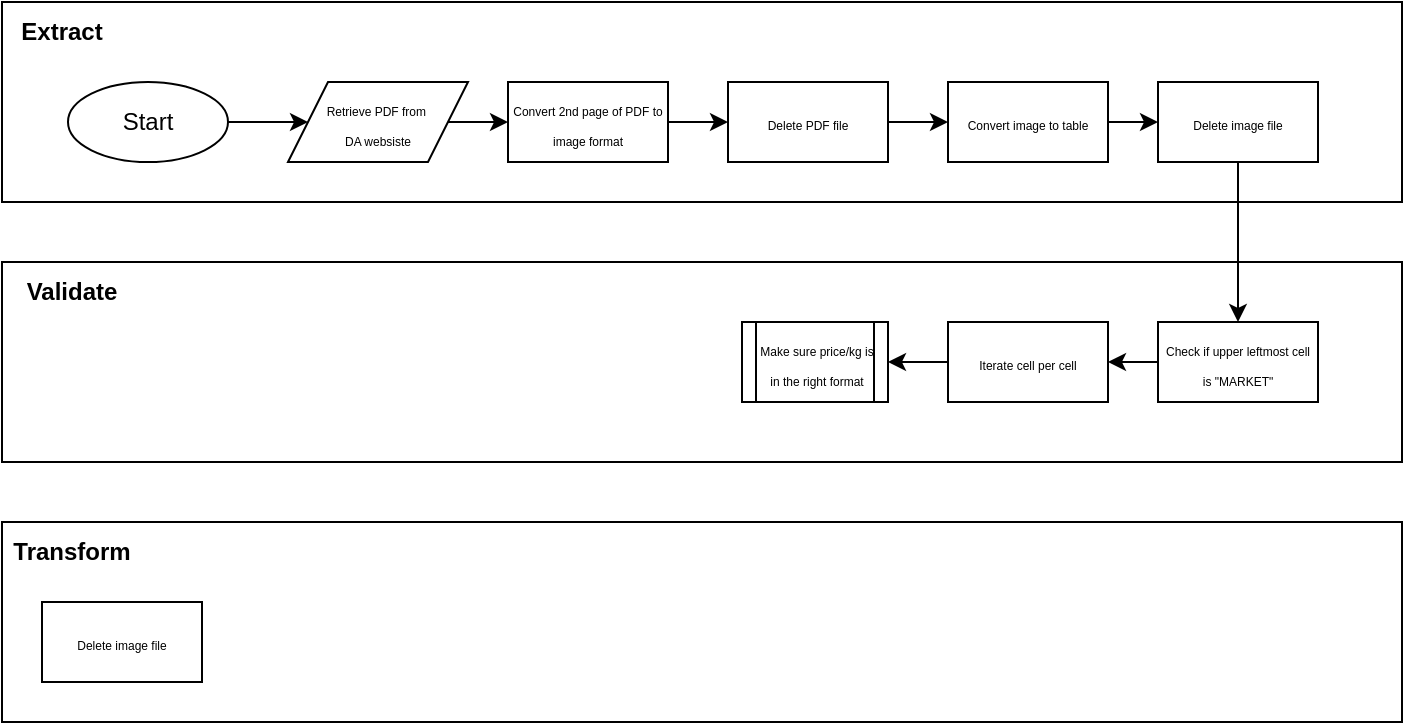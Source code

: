 <mxfile version="25.0.1" pages="2">
  <diagram name="Page-1" id="Taz9MMrUQwkVHSaPwfdj">
    <mxGraphModel dx="1195" dy="789" grid="1" gridSize="10" guides="1" tooltips="1" connect="1" arrows="1" fold="1" page="1" pageScale="1" pageWidth="850" pageHeight="1100" math="0" shadow="0">
      <root>
        <mxCell id="0" />
        <mxCell id="1" parent="0" />
        <mxCell id="uRFLPqVBR50l1eexenR8-19" value="" style="rounded=0;whiteSpace=wrap;html=1;fillColor=none;" vertex="1" parent="1">
          <mxGeometry x="80" y="60" width="700" height="100" as="geometry" />
        </mxCell>
        <mxCell id="uRFLPqVBR50l1eexenR8-9" style="edgeStyle=orthogonalEdgeStyle;rounded=0;orthogonalLoop=1;jettySize=auto;html=1;" edge="1" parent="1" source="uRFLPqVBR50l1eexenR8-4">
          <mxGeometry relative="1" as="geometry">
            <mxPoint x="333" y="120.0" as="targetPoint" />
          </mxGeometry>
        </mxCell>
        <mxCell id="uRFLPqVBR50l1eexenR8-4" value="&lt;font style=&quot;font-size: 6px;&quot;&gt;Retrieve PDF from&amp;nbsp;&lt;br&gt;DA websiste&lt;/font&gt;" style="shape=parallelogram;perimeter=parallelogramPerimeter;whiteSpace=wrap;html=1;fixedSize=1;" vertex="1" parent="1">
          <mxGeometry x="223" y="100" width="90" height="40" as="geometry" />
        </mxCell>
        <mxCell id="uRFLPqVBR50l1eexenR8-8" style="edgeStyle=orthogonalEdgeStyle;rounded=0;orthogonalLoop=1;jettySize=auto;html=1;entryX=0;entryY=0.5;entryDx=0;entryDy=0;" edge="1" parent="1" source="uRFLPqVBR50l1eexenR8-6" target="uRFLPqVBR50l1eexenR8-4">
          <mxGeometry relative="1" as="geometry" />
        </mxCell>
        <mxCell id="uRFLPqVBR50l1eexenR8-6" value="Start" style="ellipse;whiteSpace=wrap;html=1;" vertex="1" parent="1">
          <mxGeometry x="113" y="100" width="80" height="40" as="geometry" />
        </mxCell>
        <mxCell id="uRFLPqVBR50l1eexenR8-14" style="edgeStyle=orthogonalEdgeStyle;rounded=0;orthogonalLoop=1;jettySize=auto;html=1;" edge="1" parent="1" source="uRFLPqVBR50l1eexenR8-11" target="uRFLPqVBR50l1eexenR8-13">
          <mxGeometry relative="1" as="geometry" />
        </mxCell>
        <mxCell id="uRFLPqVBR50l1eexenR8-11" value="&lt;font style=&quot;font-size: 6px;&quot;&gt;Convert 2nd page of PDF to image format&lt;/font&gt;" style="rounded=0;whiteSpace=wrap;html=1;" vertex="1" parent="1">
          <mxGeometry x="333" y="100" width="80" height="40" as="geometry" />
        </mxCell>
        <mxCell id="uRFLPqVBR50l1eexenR8-16" style="edgeStyle=orthogonalEdgeStyle;rounded=0;orthogonalLoop=1;jettySize=auto;html=1;" edge="1" parent="1" source="uRFLPqVBR50l1eexenR8-13" target="uRFLPqVBR50l1eexenR8-15">
          <mxGeometry relative="1" as="geometry" />
        </mxCell>
        <mxCell id="uRFLPqVBR50l1eexenR8-13" value="&lt;font style=&quot;font-size: 6px;&quot;&gt;Delete PDF file&lt;/font&gt;" style="rounded=0;whiteSpace=wrap;html=1;" vertex="1" parent="1">
          <mxGeometry x="443" y="100" width="80" height="40" as="geometry" />
        </mxCell>
        <mxCell id="uRFLPqVBR50l1eexenR8-18" style="edgeStyle=orthogonalEdgeStyle;rounded=0;orthogonalLoop=1;jettySize=auto;html=1;" edge="1" parent="1" source="uRFLPqVBR50l1eexenR8-15" target="uRFLPqVBR50l1eexenR8-17">
          <mxGeometry relative="1" as="geometry" />
        </mxCell>
        <mxCell id="uRFLPqVBR50l1eexenR8-15" value="&lt;font style=&quot;font-size: 6px;&quot;&gt;Convert image to table&lt;/font&gt;" style="rounded=0;whiteSpace=wrap;html=1;" vertex="1" parent="1">
          <mxGeometry x="553" y="100" width="80" height="40" as="geometry" />
        </mxCell>
        <mxCell id="uRFLPqVBR50l1eexenR8-24" style="edgeStyle=orthogonalEdgeStyle;rounded=0;orthogonalLoop=1;jettySize=auto;html=1;" edge="1" parent="1" source="uRFLPqVBR50l1eexenR8-17" target="uRFLPqVBR50l1eexenR8-22">
          <mxGeometry relative="1" as="geometry" />
        </mxCell>
        <mxCell id="uRFLPqVBR50l1eexenR8-17" value="&lt;div&gt;&lt;font style=&quot;font-size: 6px;&quot;&gt;Delete image file&lt;/font&gt;&lt;/div&gt;" style="rounded=0;whiteSpace=wrap;html=1;" vertex="1" parent="1">
          <mxGeometry x="658" y="100" width="80" height="40" as="geometry" />
        </mxCell>
        <mxCell id="uRFLPqVBR50l1eexenR8-20" value="&lt;b&gt;Extract&lt;/b&gt;" style="text;html=1;align=center;verticalAlign=middle;whiteSpace=wrap;rounded=0;" vertex="1" parent="1">
          <mxGeometry x="80" y="60" width="60" height="30" as="geometry" />
        </mxCell>
        <mxCell id="uRFLPqVBR50l1eexenR8-21" value="" style="rounded=0;whiteSpace=wrap;html=1;fillColor=none;" vertex="1" parent="1">
          <mxGeometry x="80" y="190" width="700" height="100" as="geometry" />
        </mxCell>
        <mxCell id="uRFLPqVBR50l1eexenR8-29" style="edgeStyle=orthogonalEdgeStyle;rounded=0;orthogonalLoop=1;jettySize=auto;html=1;entryX=1;entryY=0.5;entryDx=0;entryDy=0;" edge="1" parent="1" source="uRFLPqVBR50l1eexenR8-22" target="uRFLPqVBR50l1eexenR8-28">
          <mxGeometry relative="1" as="geometry" />
        </mxCell>
        <mxCell id="uRFLPqVBR50l1eexenR8-22" value="&lt;font style=&quot;font-size: 6px;&quot;&gt;Check if upper leftmost cell is &quot;MARKET&quot;&lt;/font&gt;" style="rounded=0;whiteSpace=wrap;html=1;" vertex="1" parent="1">
          <mxGeometry x="658" y="220" width="80" height="40" as="geometry" />
        </mxCell>
        <mxCell id="uRFLPqVBR50l1eexenR8-23" value="&lt;b&gt;Validate&lt;/b&gt;" style="text;html=1;align=center;verticalAlign=middle;whiteSpace=wrap;rounded=0;" vertex="1" parent="1">
          <mxGeometry x="80" y="190" width="70" height="30" as="geometry" />
        </mxCell>
        <mxCell id="uRFLPqVBR50l1eexenR8-25" value="" style="rounded=0;whiteSpace=wrap;html=1;fillColor=none;" vertex="1" parent="1">
          <mxGeometry x="80" y="320" width="700" height="100" as="geometry" />
        </mxCell>
        <mxCell id="uRFLPqVBR50l1eexenR8-26" value="&lt;b&gt;Transform&lt;/b&gt;" style="text;html=1;align=center;verticalAlign=middle;whiteSpace=wrap;rounded=0;" vertex="1" parent="1">
          <mxGeometry x="80" y="320" width="70" height="30" as="geometry" />
        </mxCell>
        <mxCell id="uRFLPqVBR50l1eexenR8-27" value="&lt;div&gt;&lt;font style=&quot;font-size: 6px;&quot;&gt;Delete image file&lt;/font&gt;&lt;/div&gt;" style="rounded=0;whiteSpace=wrap;html=1;" vertex="1" parent="1">
          <mxGeometry x="100" y="360" width="80" height="40" as="geometry" />
        </mxCell>
        <mxCell id="uRFLPqVBR50l1eexenR8-31" style="edgeStyle=orthogonalEdgeStyle;rounded=0;orthogonalLoop=1;jettySize=auto;html=1;" edge="1" parent="1" source="uRFLPqVBR50l1eexenR8-28" target="uRFLPqVBR50l1eexenR8-30">
          <mxGeometry relative="1" as="geometry" />
        </mxCell>
        <mxCell id="uRFLPqVBR50l1eexenR8-28" value="&lt;font style=&quot;font-size: 6px;&quot;&gt;Iterate cell per cell&lt;/font&gt;" style="rounded=0;whiteSpace=wrap;html=1;" vertex="1" parent="1">
          <mxGeometry x="553" y="220" width="80" height="40" as="geometry" />
        </mxCell>
        <mxCell id="uRFLPqVBR50l1eexenR8-30" value="&lt;font style=&quot;font-size: 6px;&quot;&gt;Make sure price/kg is in the right format&lt;/font&gt;" style="shape=process;whiteSpace=wrap;html=1;backgroundOutline=1;" vertex="1" parent="1">
          <mxGeometry x="450" y="220" width="73" height="40" as="geometry" />
        </mxCell>
      </root>
    </mxGraphModel>
  </diagram>
  <diagram id="PaQfrI_eKb-KFJp3KzOU" name="Page-2">
    <mxGraphModel dx="412" dy="823" grid="1" gridSize="10" guides="1" tooltips="1" connect="1" arrows="1" fold="1" page="1" pageScale="1" pageWidth="850" pageHeight="1100" math="0" shadow="0">
      <root>
        <mxCell id="0" />
        <mxCell id="1" parent="0" />
        <mxCell id="R_Mr48eDDLdYU1NkXM9R-20" value="Price" style="shape=table;startSize=30;container=1;collapsible=1;childLayout=tableLayout;fixedRows=1;rowLines=0;fontStyle=1;align=center;resizeLast=1;html=1;whiteSpace=wrap;" vertex="1" parent="1">
          <mxGeometry x="270" y="80" width="180" height="270" as="geometry" />
        </mxCell>
        <mxCell id="R_Mr48eDDLdYU1NkXM9R-21" value="" style="shape=tableRow;horizontal=0;startSize=0;swimlaneHead=0;swimlaneBody=0;fillColor=none;collapsible=0;dropTarget=0;points=[[0,0.5],[1,0.5]];portConstraint=eastwest;top=0;left=0;right=0;bottom=0;html=1;" vertex="1" parent="R_Mr48eDDLdYU1NkXM9R-20">
          <mxGeometry y="30" width="180" height="30" as="geometry" />
        </mxCell>
        <mxCell id="R_Mr48eDDLdYU1NkXM9R-22" value="PK" style="shape=partialRectangle;connectable=0;fillColor=none;top=0;left=0;bottom=0;right=0;fontStyle=1;overflow=hidden;html=1;whiteSpace=wrap;" vertex="1" parent="R_Mr48eDDLdYU1NkXM9R-21">
          <mxGeometry width="60" height="30" as="geometry">
            <mxRectangle width="60" height="30" as="alternateBounds" />
          </mxGeometry>
        </mxCell>
        <mxCell id="R_Mr48eDDLdYU1NkXM9R-23" value="Id" style="shape=partialRectangle;connectable=0;fillColor=none;top=0;left=0;bottom=0;right=0;align=left;spacingLeft=6;fontStyle=5;overflow=hidden;html=1;whiteSpace=wrap;" vertex="1" parent="R_Mr48eDDLdYU1NkXM9R-21">
          <mxGeometry x="60" width="120" height="30" as="geometry">
            <mxRectangle width="120" height="30" as="alternateBounds" />
          </mxGeometry>
        </mxCell>
        <mxCell id="R_Mr48eDDLdYU1NkXM9R-24" value="" style="shape=tableRow;horizontal=0;startSize=0;swimlaneHead=0;swimlaneBody=0;fillColor=none;collapsible=0;dropTarget=0;points=[[0,0.5],[1,0.5]];portConstraint=eastwest;top=0;left=0;right=0;bottom=0;html=1;" vertex="1" parent="R_Mr48eDDLdYU1NkXM9R-20">
          <mxGeometry y="60" width="180" height="30" as="geometry" />
        </mxCell>
        <mxCell id="R_Mr48eDDLdYU1NkXM9R-25" value="FK" style="shape=partialRectangle;connectable=0;fillColor=none;top=0;left=0;bottom=0;right=0;fontStyle=1;overflow=hidden;html=1;whiteSpace=wrap;" vertex="1" parent="R_Mr48eDDLdYU1NkXM9R-24">
          <mxGeometry width="60" height="30" as="geometry">
            <mxRectangle width="60" height="30" as="alternateBounds" />
          </mxGeometry>
        </mxCell>
        <mxCell id="R_Mr48eDDLdYU1NkXM9R-26" value="Commodity Id" style="shape=partialRectangle;connectable=0;fillColor=none;top=0;left=0;bottom=0;right=0;align=left;spacingLeft=6;fontStyle=5;overflow=hidden;html=1;whiteSpace=wrap;" vertex="1" parent="R_Mr48eDDLdYU1NkXM9R-24">
          <mxGeometry x="60" width="120" height="30" as="geometry">
            <mxRectangle width="120" height="30" as="alternateBounds" />
          </mxGeometry>
        </mxCell>
        <mxCell id="R_Mr48eDDLdYU1NkXM9R-30" value="" style="shape=tableRow;horizontal=0;startSize=0;swimlaneHead=0;swimlaneBody=0;fillColor=none;collapsible=0;dropTarget=0;points=[[0,0.5],[1,0.5]];portConstraint=eastwest;top=0;left=0;right=0;bottom=1;html=1;" vertex="1" parent="R_Mr48eDDLdYU1NkXM9R-20">
          <mxGeometry y="90" width="180" height="30" as="geometry" />
        </mxCell>
        <mxCell id="R_Mr48eDDLdYU1NkXM9R-31" value="FK" style="shape=partialRectangle;connectable=0;fillColor=none;top=0;left=0;bottom=0;right=0;fontStyle=1;overflow=hidden;html=1;whiteSpace=wrap;" vertex="1" parent="R_Mr48eDDLdYU1NkXM9R-30">
          <mxGeometry width="60" height="30" as="geometry">
            <mxRectangle width="60" height="30" as="alternateBounds" />
          </mxGeometry>
        </mxCell>
        <mxCell id="R_Mr48eDDLdYU1NkXM9R-32" value="Market Id" style="shape=partialRectangle;connectable=0;fillColor=none;top=0;left=0;bottom=0;right=0;align=left;spacingLeft=6;fontStyle=5;overflow=hidden;html=1;whiteSpace=wrap;" vertex="1" parent="R_Mr48eDDLdYU1NkXM9R-30">
          <mxGeometry x="60" width="120" height="30" as="geometry">
            <mxRectangle width="120" height="30" as="alternateBounds" />
          </mxGeometry>
        </mxCell>
        <mxCell id="R_Mr48eDDLdYU1NkXM9R-33" value="" style="shape=tableRow;horizontal=0;startSize=0;swimlaneHead=0;swimlaneBody=0;fillColor=none;collapsible=0;dropTarget=0;points=[[0,0.5],[1,0.5]];portConstraint=eastwest;top=0;left=0;right=0;bottom=0;html=1;" vertex="1" parent="R_Mr48eDDLdYU1NkXM9R-20">
          <mxGeometry y="120" width="180" height="30" as="geometry" />
        </mxCell>
        <mxCell id="R_Mr48eDDLdYU1NkXM9R-34" value="" style="shape=partialRectangle;connectable=0;fillColor=none;top=0;left=0;bottom=0;right=0;editable=1;overflow=hidden;html=1;whiteSpace=wrap;" vertex="1" parent="R_Mr48eDDLdYU1NkXM9R-33">
          <mxGeometry width="60" height="30" as="geometry">
            <mxRectangle width="60" height="30" as="alternateBounds" />
          </mxGeometry>
        </mxCell>
        <mxCell id="R_Mr48eDDLdYU1NkXM9R-35" value="Minimum Price" style="shape=partialRectangle;connectable=0;fillColor=none;top=0;left=0;bottom=0;right=0;align=left;spacingLeft=6;overflow=hidden;html=1;whiteSpace=wrap;" vertex="1" parent="R_Mr48eDDLdYU1NkXM9R-33">
          <mxGeometry x="60" width="120" height="30" as="geometry">
            <mxRectangle width="120" height="30" as="alternateBounds" />
          </mxGeometry>
        </mxCell>
        <mxCell id="R_Mr48eDDLdYU1NkXM9R-68" value="" style="shape=tableRow;horizontal=0;startSize=0;swimlaneHead=0;swimlaneBody=0;fillColor=none;collapsible=0;dropTarget=0;points=[[0,0.5],[1,0.5]];portConstraint=eastwest;top=0;left=0;right=0;bottom=0;html=1;" vertex="1" parent="R_Mr48eDDLdYU1NkXM9R-20">
          <mxGeometry y="150" width="180" height="30" as="geometry" />
        </mxCell>
        <mxCell id="R_Mr48eDDLdYU1NkXM9R-69" value="" style="shape=partialRectangle;connectable=0;fillColor=none;top=0;left=0;bottom=0;right=0;editable=1;overflow=hidden;html=1;whiteSpace=wrap;" vertex="1" parent="R_Mr48eDDLdYU1NkXM9R-68">
          <mxGeometry width="60" height="30" as="geometry">
            <mxRectangle width="60" height="30" as="alternateBounds" />
          </mxGeometry>
        </mxCell>
        <mxCell id="R_Mr48eDDLdYU1NkXM9R-70" value="Maximum Price" style="shape=partialRectangle;connectable=0;fillColor=none;top=0;left=0;bottom=0;right=0;align=left;spacingLeft=6;overflow=hidden;html=1;whiteSpace=wrap;" vertex="1" parent="R_Mr48eDDLdYU1NkXM9R-68">
          <mxGeometry x="60" width="120" height="30" as="geometry">
            <mxRectangle width="120" height="30" as="alternateBounds" />
          </mxGeometry>
        </mxCell>
        <mxCell id="R_Mr48eDDLdYU1NkXM9R-71" value="" style="shape=tableRow;horizontal=0;startSize=0;swimlaneHead=0;swimlaneBody=0;fillColor=none;collapsible=0;dropTarget=0;points=[[0,0.5],[1,0.5]];portConstraint=eastwest;top=0;left=0;right=0;bottom=0;html=1;" vertex="1" parent="R_Mr48eDDLdYU1NkXM9R-20">
          <mxGeometry y="180" width="180" height="30" as="geometry" />
        </mxCell>
        <mxCell id="R_Mr48eDDLdYU1NkXM9R-72" value="" style="shape=partialRectangle;connectable=0;fillColor=none;top=0;left=0;bottom=0;right=0;editable=1;overflow=hidden;html=1;whiteSpace=wrap;" vertex="1" parent="R_Mr48eDDLdYU1NkXM9R-71">
          <mxGeometry width="60" height="30" as="geometry">
            <mxRectangle width="60" height="30" as="alternateBounds" />
          </mxGeometry>
        </mxCell>
        <mxCell id="R_Mr48eDDLdYU1NkXM9R-73" value="Mean Price" style="shape=partialRectangle;connectable=0;fillColor=none;top=0;left=0;bottom=0;right=0;align=left;spacingLeft=6;overflow=hidden;html=1;whiteSpace=wrap;" vertex="1" parent="R_Mr48eDDLdYU1NkXM9R-71">
          <mxGeometry x="60" width="120" height="30" as="geometry">
            <mxRectangle width="120" height="30" as="alternateBounds" />
          </mxGeometry>
        </mxCell>
        <mxCell id="R_Mr48eDDLdYU1NkXM9R-74" value="" style="shape=tableRow;horizontal=0;startSize=0;swimlaneHead=0;swimlaneBody=0;fillColor=none;collapsible=0;dropTarget=0;points=[[0,0.5],[1,0.5]];portConstraint=eastwest;top=0;left=0;right=0;bottom=0;html=1;" vertex="1" parent="R_Mr48eDDLdYU1NkXM9R-20">
          <mxGeometry y="210" width="180" height="30" as="geometry" />
        </mxCell>
        <mxCell id="R_Mr48eDDLdYU1NkXM9R-75" value="" style="shape=partialRectangle;connectable=0;fillColor=none;top=0;left=0;bottom=0;right=0;editable=1;overflow=hidden;html=1;whiteSpace=wrap;" vertex="1" parent="R_Mr48eDDLdYU1NkXM9R-74">
          <mxGeometry width="60" height="30" as="geometry">
            <mxRectangle width="60" height="30" as="alternateBounds" />
          </mxGeometry>
        </mxCell>
        <mxCell id="R_Mr48eDDLdYU1NkXM9R-76" value="Is Available" style="shape=partialRectangle;connectable=0;fillColor=none;top=0;left=0;bottom=0;right=0;align=left;spacingLeft=6;overflow=hidden;html=1;whiteSpace=wrap;" vertex="1" parent="R_Mr48eDDLdYU1NkXM9R-74">
          <mxGeometry x="60" width="120" height="30" as="geometry">
            <mxRectangle width="120" height="30" as="alternateBounds" />
          </mxGeometry>
        </mxCell>
        <mxCell id="R_Mr48eDDLdYU1NkXM9R-36" value="" style="shape=tableRow;horizontal=0;startSize=0;swimlaneHead=0;swimlaneBody=0;fillColor=none;collapsible=0;dropTarget=0;points=[[0,0.5],[1,0.5]];portConstraint=eastwest;top=0;left=0;right=0;bottom=0;html=1;" vertex="1" parent="R_Mr48eDDLdYU1NkXM9R-20">
          <mxGeometry y="240" width="180" height="30" as="geometry" />
        </mxCell>
        <mxCell id="R_Mr48eDDLdYU1NkXM9R-37" value="" style="shape=partialRectangle;connectable=0;fillColor=none;top=0;left=0;bottom=0;right=0;editable=1;overflow=hidden;html=1;whiteSpace=wrap;" vertex="1" parent="R_Mr48eDDLdYU1NkXM9R-36">
          <mxGeometry width="60" height="30" as="geometry">
            <mxRectangle width="60" height="30" as="alternateBounds" />
          </mxGeometry>
        </mxCell>
        <mxCell id="R_Mr48eDDLdYU1NkXM9R-38" value="Date" style="shape=partialRectangle;connectable=0;fillColor=none;top=0;left=0;bottom=0;right=0;align=left;spacingLeft=6;overflow=hidden;html=1;whiteSpace=wrap;" vertex="1" parent="R_Mr48eDDLdYU1NkXM9R-36">
          <mxGeometry x="60" width="120" height="30" as="geometry">
            <mxRectangle width="120" height="30" as="alternateBounds" />
          </mxGeometry>
        </mxCell>
        <mxCell id="R_Mr48eDDLdYU1NkXM9R-45" value="Commodity" style="shape=table;startSize=30;container=1;collapsible=1;childLayout=tableLayout;fixedRows=1;rowLines=0;fontStyle=1;align=center;resizeLast=1;html=1;" vertex="1" parent="1">
          <mxGeometry x="40" y="80" width="180" height="120" as="geometry" />
        </mxCell>
        <mxCell id="R_Mr48eDDLdYU1NkXM9R-46" value="" style="shape=tableRow;horizontal=0;startSize=0;swimlaneHead=0;swimlaneBody=0;fillColor=none;collapsible=0;dropTarget=0;points=[[0,0.5],[1,0.5]];portConstraint=eastwest;top=0;left=0;right=0;bottom=1;" vertex="1" parent="R_Mr48eDDLdYU1NkXM9R-45">
          <mxGeometry y="30" width="180" height="30" as="geometry" />
        </mxCell>
        <mxCell id="R_Mr48eDDLdYU1NkXM9R-47" value="PK" style="shape=partialRectangle;connectable=0;fillColor=none;top=0;left=0;bottom=0;right=0;fontStyle=1;overflow=hidden;whiteSpace=wrap;html=1;" vertex="1" parent="R_Mr48eDDLdYU1NkXM9R-46">
          <mxGeometry width="30" height="30" as="geometry">
            <mxRectangle width="30" height="30" as="alternateBounds" />
          </mxGeometry>
        </mxCell>
        <mxCell id="R_Mr48eDDLdYU1NkXM9R-48" value="Id" style="shape=partialRectangle;connectable=0;fillColor=none;top=0;left=0;bottom=0;right=0;align=left;spacingLeft=6;fontStyle=5;overflow=hidden;whiteSpace=wrap;html=1;" vertex="1" parent="R_Mr48eDDLdYU1NkXM9R-46">
          <mxGeometry x="30" width="150" height="30" as="geometry">
            <mxRectangle width="150" height="30" as="alternateBounds" />
          </mxGeometry>
        </mxCell>
        <mxCell id="R_Mr48eDDLdYU1NkXM9R-49" value="" style="shape=tableRow;horizontal=0;startSize=0;swimlaneHead=0;swimlaneBody=0;fillColor=none;collapsible=0;dropTarget=0;points=[[0,0.5],[1,0.5]];portConstraint=eastwest;top=0;left=0;right=0;bottom=0;" vertex="1" parent="R_Mr48eDDLdYU1NkXM9R-45">
          <mxGeometry y="60" width="180" height="30" as="geometry" />
        </mxCell>
        <mxCell id="R_Mr48eDDLdYU1NkXM9R-50" value="" style="shape=partialRectangle;connectable=0;fillColor=none;top=0;left=0;bottom=0;right=0;editable=1;overflow=hidden;whiteSpace=wrap;html=1;" vertex="1" parent="R_Mr48eDDLdYU1NkXM9R-49">
          <mxGeometry width="30" height="30" as="geometry">
            <mxRectangle width="30" height="30" as="alternateBounds" />
          </mxGeometry>
        </mxCell>
        <mxCell id="R_Mr48eDDLdYU1NkXM9R-51" value="Name" style="shape=partialRectangle;connectable=0;fillColor=none;top=0;left=0;bottom=0;right=0;align=left;spacingLeft=6;overflow=hidden;whiteSpace=wrap;html=1;" vertex="1" parent="R_Mr48eDDLdYU1NkXM9R-49">
          <mxGeometry x="30" width="150" height="30" as="geometry">
            <mxRectangle width="150" height="30" as="alternateBounds" />
          </mxGeometry>
        </mxCell>
        <mxCell id="R_Mr48eDDLdYU1NkXM9R-55" value="" style="shape=tableRow;horizontal=0;startSize=0;swimlaneHead=0;swimlaneBody=0;fillColor=none;collapsible=0;dropTarget=0;points=[[0,0.5],[1,0.5]];portConstraint=eastwest;top=0;left=0;right=0;bottom=0;" vertex="1" parent="R_Mr48eDDLdYU1NkXM9R-45">
          <mxGeometry y="90" width="180" height="30" as="geometry" />
        </mxCell>
        <mxCell id="R_Mr48eDDLdYU1NkXM9R-56" value="" style="shape=partialRectangle;connectable=0;fillColor=none;top=0;left=0;bottom=0;right=0;editable=1;overflow=hidden;whiteSpace=wrap;html=1;" vertex="1" parent="R_Mr48eDDLdYU1NkXM9R-55">
          <mxGeometry width="30" height="30" as="geometry">
            <mxRectangle width="30" height="30" as="alternateBounds" />
          </mxGeometry>
        </mxCell>
        <mxCell id="R_Mr48eDDLdYU1NkXM9R-57" value="Subvariant?" style="shape=partialRectangle;connectable=0;fillColor=none;top=0;left=0;bottom=0;right=0;align=left;spacingLeft=6;overflow=hidden;whiteSpace=wrap;html=1;" vertex="1" parent="R_Mr48eDDLdYU1NkXM9R-55">
          <mxGeometry x="30" width="150" height="30" as="geometry">
            <mxRectangle width="150" height="30" as="alternateBounds" />
          </mxGeometry>
        </mxCell>
        <mxCell id="R_Mr48eDDLdYU1NkXM9R-58" value="Market" style="shape=table;startSize=30;container=1;collapsible=1;childLayout=tableLayout;fixedRows=1;rowLines=0;fontStyle=1;align=center;resizeLast=1;html=1;" vertex="1" parent="1">
          <mxGeometry x="40" y="220" width="180" height="120" as="geometry" />
        </mxCell>
        <mxCell id="R_Mr48eDDLdYU1NkXM9R-59" value="" style="shape=tableRow;horizontal=0;startSize=0;swimlaneHead=0;swimlaneBody=0;fillColor=none;collapsible=0;dropTarget=0;points=[[0,0.5],[1,0.5]];portConstraint=eastwest;top=0;left=0;right=0;bottom=1;" vertex="1" parent="R_Mr48eDDLdYU1NkXM9R-58">
          <mxGeometry y="30" width="180" height="30" as="geometry" />
        </mxCell>
        <mxCell id="R_Mr48eDDLdYU1NkXM9R-60" value="PK" style="shape=partialRectangle;connectable=0;fillColor=none;top=0;left=0;bottom=0;right=0;fontStyle=1;overflow=hidden;whiteSpace=wrap;html=1;" vertex="1" parent="R_Mr48eDDLdYU1NkXM9R-59">
          <mxGeometry width="30" height="30" as="geometry">
            <mxRectangle width="30" height="30" as="alternateBounds" />
          </mxGeometry>
        </mxCell>
        <mxCell id="R_Mr48eDDLdYU1NkXM9R-61" value="Id" style="shape=partialRectangle;connectable=0;fillColor=none;top=0;left=0;bottom=0;right=0;align=left;spacingLeft=6;fontStyle=5;overflow=hidden;whiteSpace=wrap;html=1;" vertex="1" parent="R_Mr48eDDLdYU1NkXM9R-59">
          <mxGeometry x="30" width="150" height="30" as="geometry">
            <mxRectangle width="150" height="30" as="alternateBounds" />
          </mxGeometry>
        </mxCell>
        <mxCell id="R_Mr48eDDLdYU1NkXM9R-62" value="" style="shape=tableRow;horizontal=0;startSize=0;swimlaneHead=0;swimlaneBody=0;fillColor=none;collapsible=0;dropTarget=0;points=[[0,0.5],[1,0.5]];portConstraint=eastwest;top=0;left=0;right=0;bottom=0;" vertex="1" parent="R_Mr48eDDLdYU1NkXM9R-58">
          <mxGeometry y="60" width="180" height="30" as="geometry" />
        </mxCell>
        <mxCell id="R_Mr48eDDLdYU1NkXM9R-63" value="" style="shape=partialRectangle;connectable=0;fillColor=none;top=0;left=0;bottom=0;right=0;editable=1;overflow=hidden;whiteSpace=wrap;html=1;" vertex="1" parent="R_Mr48eDDLdYU1NkXM9R-62">
          <mxGeometry width="30" height="30" as="geometry">
            <mxRectangle width="30" height="30" as="alternateBounds" />
          </mxGeometry>
        </mxCell>
        <mxCell id="R_Mr48eDDLdYU1NkXM9R-64" value="Name" style="shape=partialRectangle;connectable=0;fillColor=none;top=0;left=0;bottom=0;right=0;align=left;spacingLeft=6;overflow=hidden;whiteSpace=wrap;html=1;" vertex="1" parent="R_Mr48eDDLdYU1NkXM9R-62">
          <mxGeometry x="30" width="150" height="30" as="geometry">
            <mxRectangle width="150" height="30" as="alternateBounds" />
          </mxGeometry>
        </mxCell>
        <mxCell id="R_Mr48eDDLdYU1NkXM9R-65" value="" style="shape=tableRow;horizontal=0;startSize=0;swimlaneHead=0;swimlaneBody=0;fillColor=none;collapsible=0;dropTarget=0;points=[[0,0.5],[1,0.5]];portConstraint=eastwest;top=0;left=0;right=0;bottom=0;" vertex="1" parent="R_Mr48eDDLdYU1NkXM9R-58">
          <mxGeometry y="90" width="180" height="30" as="geometry" />
        </mxCell>
        <mxCell id="R_Mr48eDDLdYU1NkXM9R-66" value="" style="shape=partialRectangle;connectable=0;fillColor=none;top=0;left=0;bottom=0;right=0;editable=1;overflow=hidden;whiteSpace=wrap;html=1;" vertex="1" parent="R_Mr48eDDLdYU1NkXM9R-65">
          <mxGeometry width="30" height="30" as="geometry">
            <mxRectangle width="30" height="30" as="alternateBounds" />
          </mxGeometry>
        </mxCell>
        <mxCell id="R_Mr48eDDLdYU1NkXM9R-67" value="City?" style="shape=partialRectangle;connectable=0;fillColor=none;top=0;left=0;bottom=0;right=0;align=left;spacingLeft=6;overflow=hidden;whiteSpace=wrap;html=1;" vertex="1" parent="R_Mr48eDDLdYU1NkXM9R-65">
          <mxGeometry x="30" width="150" height="30" as="geometry">
            <mxRectangle width="150" height="30" as="alternateBounds" />
          </mxGeometry>
        </mxCell>
        <mxCell id="R_Mr48eDDLdYU1NkXM9R-80" style="edgeStyle=orthogonalEdgeStyle;rounded=0;orthogonalLoop=1;jettySize=auto;html=1;endArrow=ERmany;endFill=0;startArrow=ERmandOne;startFill=0;" edge="1" parent="1" source="R_Mr48eDDLdYU1NkXM9R-59" target="R_Mr48eDDLdYU1NkXM9R-30">
          <mxGeometry relative="1" as="geometry" />
        </mxCell>
        <mxCell id="R_Mr48eDDLdYU1NkXM9R-81" style="edgeStyle=orthogonalEdgeStyle;rounded=0;orthogonalLoop=1;jettySize=auto;html=1;endArrow=ERmany;endFill=0;startArrow=ERmandOne;startFill=0;" edge="1" parent="1" source="R_Mr48eDDLdYU1NkXM9R-46" target="R_Mr48eDDLdYU1NkXM9R-24">
          <mxGeometry relative="1" as="geometry" />
        </mxCell>
      </root>
    </mxGraphModel>
  </diagram>
</mxfile>
